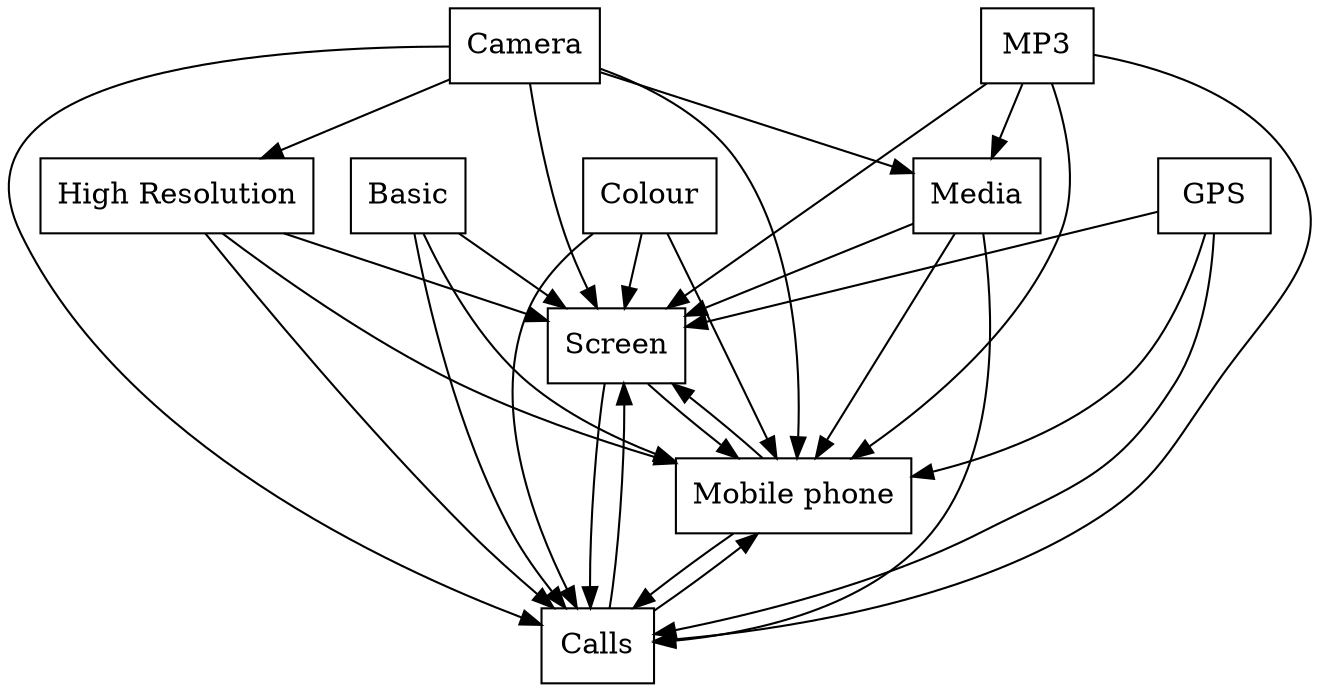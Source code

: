 digraph{
graph [rankdir=TB];
node [shape=box];
edge [arrowhead=normal];
0[label="Basic",]
1[label="Screen",]
2[label="Colour",]
3[label="Media",]
4[label="Camera",]
5[label="Mobile phone",]
6[label="MP3",]
7[label="Calls",]
8[label="GPS",]
9[label="High Resolution",]
0->1[label="",]
0->5[label="",]
0->7[label="",]
1->5[label="",]
1->7[label="",]
2->1[label="",]
2->5[label="",]
2->7[label="",]
3->1[label="",]
3->5[label="",]
3->7[label="",]
4->1[label="",]
4->3[label="",]
4->5[label="",]
4->7[label="",]
4->9[label="",]
5->1[label="",]
5->7[label="",]
6->1[label="",]
6->3[label="",]
6->5[label="",]
6->7[label="",]
7->1[label="",]
7->5[label="",]
8->1[label="",]
8->5[label="",]
8->7[label="",]
9->1[label="",]
9->5[label="",]
9->7[label="",]
}
